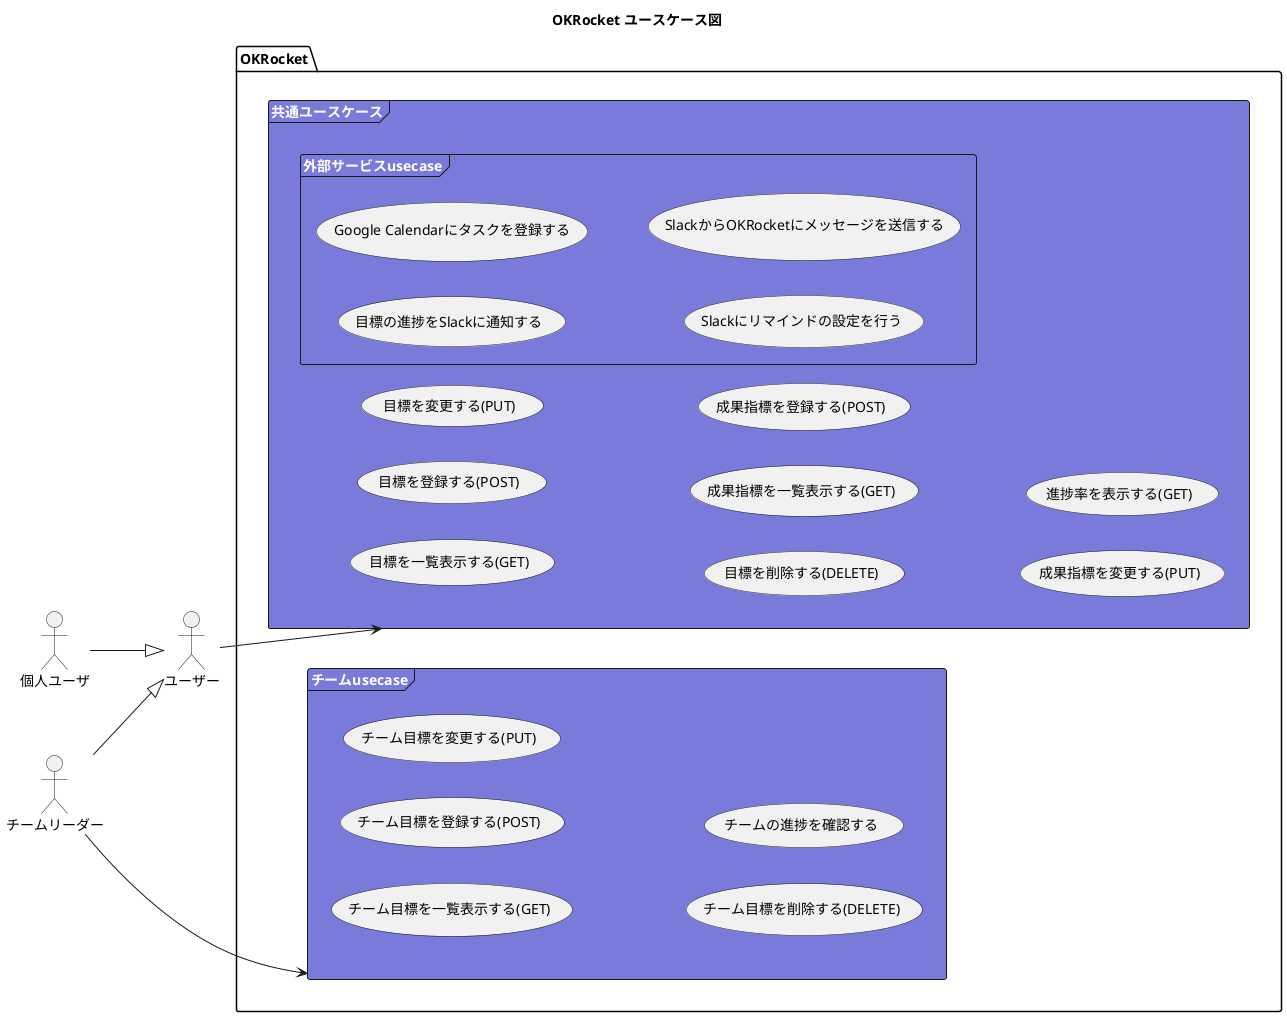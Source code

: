 @startuml
title OKRocket ユースケース図
left to right direction

skinparam rectangle {
  BackgroundColor #5941a9
  FontColor #ffffff
}
skinparam frame {
  BackgroundColor #7a7adb
  FontColor #ffffff
}

actor "ユーザー" as UserReader
actor "個人ユーザ" as User
actor "チームリーダー" as Reader

User --|> UserReader
Reader --|> UserReader

package "OKRocket" {
  frame "共通ユースケース" as commonUsecase {
    usecase "目標を一覧表示する(GET)"
    usecase "目標を登録する(POST)"
    usecase "目標を変更する(PUT)"
    usecase "目標を削除する(DELETE)"

    usecase "成果指標を一覧表示する(GET)"
    usecase "成果指標を登録する(POST)"
    usecase "成果指標を変更する(PUT)"
    
    usecase "進捗率を表示する(GET)"
    
    frame "外部サービスusecase" as externalUsecase {
      usecase "目標の進捗をSlackに通知する"
      usecase "Google Calendarにタスクを登録する"
      usecase "Slackにリマインドの設定を行う"
      usecase "SlackからOKRocketにメッセージを送信する"
    }
  }

  frame "チームusecase" as teamUsecase {
    usecase "チーム目標を一覧表示する(GET)"
    usecase "チーム目標を登録する(POST)"
    usecase "チーム目標を変更する(PUT)"
    usecase "チーム目標を削除する(DELETE)"
    usecase "チームの進捗を確認する"
  }

}


UserReader --> commonUsecase
Reader --> teamUsecase


@enduml
